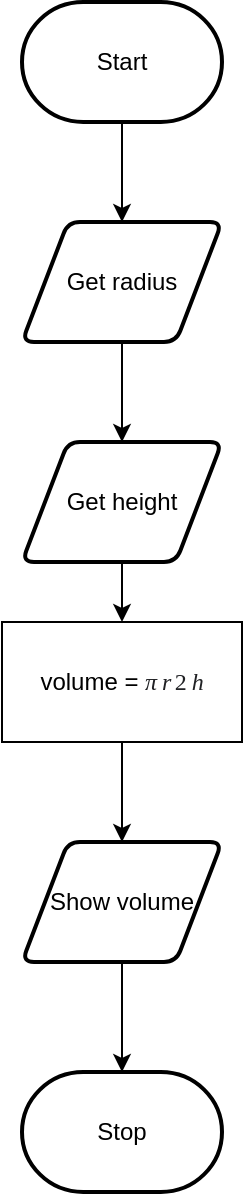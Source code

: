 <mxfile>
    <diagram id="9GkgA1uhGz3aKWwOGNWy" name="Page-1">
        <mxGraphModel dx="434" dy="381" grid="1" gridSize="10" guides="1" tooltips="1" connect="1" arrows="1" fold="1" page="1" pageScale="1" pageWidth="827" pageHeight="1169" math="0" shadow="0">
            <root>
                <mxCell id="0"/>
                <mxCell id="1" parent="0"/>
                <mxCell id="4" style="edgeStyle=none;html=1;" parent="1" source="2" edge="1">
                    <mxGeometry relative="1" as="geometry">
                        <mxPoint x="270" y="160" as="targetPoint"/>
                    </mxGeometry>
                </mxCell>
                <mxCell id="2" value="Start" style="strokeWidth=2;html=1;shape=mxgraph.flowchart.terminator;whiteSpace=wrap;" parent="1" vertex="1">
                    <mxGeometry x="220" y="50" width="100" height="60" as="geometry"/>
                </mxCell>
                <mxCell id="6" style="edgeStyle=none;html=1;" parent="1" source="5" edge="1">
                    <mxGeometry relative="1" as="geometry">
                        <mxPoint x="270" y="270" as="targetPoint"/>
                    </mxGeometry>
                </mxCell>
                <mxCell id="5" value="Get radius" style="shape=parallelogram;html=1;strokeWidth=2;perimeter=parallelogramPerimeter;whiteSpace=wrap;rounded=1;arcSize=12;size=0.23;" parent="1" vertex="1">
                    <mxGeometry x="220" y="160" width="100" height="60" as="geometry"/>
                </mxCell>
                <mxCell id="9" style="edgeStyle=none;html=1;" parent="1" source="7" target="8" edge="1">
                    <mxGeometry relative="1" as="geometry"/>
                </mxCell>
                <mxCell id="7" value="Get height" style="shape=parallelogram;html=1;strokeWidth=2;perimeter=parallelogramPerimeter;whiteSpace=wrap;rounded=1;arcSize=12;size=0.23;" parent="1" vertex="1">
                    <mxGeometry x="220" y="270" width="100" height="60" as="geometry"/>
                </mxCell>
                <mxCell id="10" style="edgeStyle=none;html=1;fontSize=12;" parent="1" source="8" edge="1">
                    <mxGeometry relative="1" as="geometry">
                        <mxPoint x="270" y="470" as="targetPoint"/>
                    </mxGeometry>
                </mxCell>
                <mxCell id="8" value="volume =&amp;nbsp;&lt;font style=&quot;font-size: 12px&quot;&gt;&lt;div class=&quot;lr-fy-eq-elem&quot; style=&quot;display: inline-block ; position: relative ; transition: 0.05s ease-in-out 0s ; color: rgb(32 , 33 , 36) ; font-family: &amp;#34;stixgeneral&amp;#34; , &amp;#34;georgia&amp;#34;&quot;&gt;&lt;div class=&quot;lr-fy-ecl lr-fy-eq-elem&quot; style=&quot;display: inline-block ; position: relative ; transition: 0.05s ease-in-out 0s ; font-style: italic&quot;&gt;π&lt;/div&gt;&lt;div class=&quot;lr-fy-eq-elem lr-fy-eq-add&quot; style=&quot;display: inline-block ; position: relative ; transition: 0.05s ease-in-out 0s ; margin-left: 0.2em&quot;&gt;&lt;/div&gt;&lt;div class=&quot;lr-fy-eq-elem&quot; style=&quot;display: inline-block ; position: relative ; transition: 0.05s ease-in-out 0s&quot;&gt;&lt;div class=&quot;lr-fy-el lr-fy-eq-elem&quot; style=&quot;display: inline-block ; position: relative ; transition: 0.05s ease-in-out 0s ; margin: -4px ; padding: 4px ; font-style: italic ; cursor: pointer&quot;&gt;r&lt;/div&gt;&lt;div class=&quot;lr-fy-ecv lr-fy-eq-elem&quot; style=&quot;display: inline-block ; position: relative ; transition: 0.05s ease-in-out 0s ; font-family: &amp;#34;stixgeneral&amp;#34; , &amp;#34;times&amp;#34; , &amp;#34;times new roman&amp;#34; , serif ; margin-left: 0.15em ; vertical-align: top&quot;&gt;2&lt;/div&gt;&lt;/div&gt;&lt;/div&gt;&lt;div class=&quot;lr-fy-eq-elem lr-fy-eq-add&quot; style=&quot;display: inline-block ; position: relative ; transition: 0.05s ease-in-out 0s ; color: rgb(32 , 33 , 36) ; font-family: &amp;#34;stixgeneral&amp;#34; , &amp;#34;georgia&amp;#34; ; margin-left: 0.2em&quot;&gt;&lt;/div&gt;&lt;div class=&quot;lr-fy-el lr-fy-eq-elem&quot; style=&quot;display: inline-block ; position: relative ; transition: 0.05s ease-in-out 0s ; margin: -4px ; padding: 4px ; font-style: italic ; color: rgb(32 , 33 , 36) ; font-family: &amp;#34;stixgeneral&amp;#34; , &amp;#34;georgia&amp;#34; ; cursor: pointer&quot;&gt;h&lt;/div&gt;&lt;/font&gt;" style="rounded=0;whiteSpace=wrap;html=1;" parent="1" vertex="1">
                    <mxGeometry x="210" y="360" width="120" height="60" as="geometry"/>
                </mxCell>
                <mxCell id="14" value="Stop" style="strokeWidth=2;html=1;shape=mxgraph.flowchart.terminator;whiteSpace=wrap;" vertex="1" parent="1">
                    <mxGeometry x="220" y="585" width="100" height="60" as="geometry"/>
                </mxCell>
                <mxCell id="16" style="edgeStyle=none;html=1;entryX=0.5;entryY=0;entryDx=0;entryDy=0;entryPerimeter=0;" edge="1" parent="1" source="15" target="14">
                    <mxGeometry relative="1" as="geometry"/>
                </mxCell>
                <mxCell id="15" value="Show volume" style="shape=parallelogram;html=1;strokeWidth=2;perimeter=parallelogramPerimeter;whiteSpace=wrap;rounded=1;arcSize=12;size=0.23;" vertex="1" parent="1">
                    <mxGeometry x="220" y="470" width="100" height="60" as="geometry"/>
                </mxCell>
            </root>
        </mxGraphModel>
    </diagram>
</mxfile>